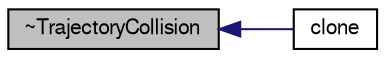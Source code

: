 digraph "~TrajectoryCollision"
{
  bgcolor="transparent";
  edge [fontname="FreeSans",fontsize="10",labelfontname="FreeSans",labelfontsize="10"];
  node [fontname="FreeSans",fontsize="10",shape=record];
  rankdir="LR";
  Node7 [label="~TrajectoryCollision",height=0.2,width=0.4,color="black", fillcolor="grey75", style="filled", fontcolor="black"];
  Node7 -> Node8 [dir="back",color="midnightblue",fontsize="10",style="solid",fontname="FreeSans"];
  Node8 [label="clone",height=0.2,width=0.4,color="black",URL="$a24590.html#a58f3a8d9fae19fce8a8bc1ec37cc9db9",tooltip="Construct and return a clone. "];
}
